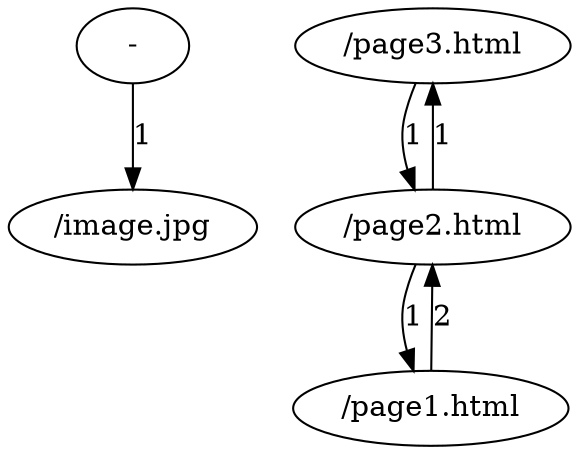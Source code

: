 digraph {
	"/image.jpg";
	"/page3.html";
	"/page2.html";
	"/page1.html";
	"-" -> "/image.jpg" [label="1"];
	"/page2.html" -> "/page3.html" [label="1"];
	"/page3.html" -> "/page2.html" [label="1"];
	"/page1.html" -> "/page2.html" [label="2"];
	"/page2.html" -> "/page1.html" [label="1"];
}
